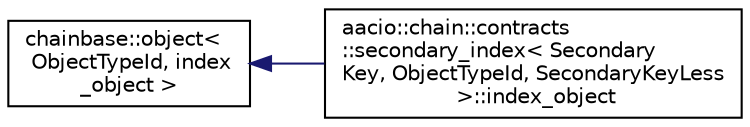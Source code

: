 digraph "Graphical Class Hierarchy"
{
  edge [fontname="Helvetica",fontsize="10",labelfontname="Helvetica",labelfontsize="10"];
  node [fontname="Helvetica",fontsize="10",shape=record];
  rankdir="LR";
  Node0 [label="chainbase::object\<\l ObjectTypeId, index\l_object \>",height=0.2,width=0.4,color="black", fillcolor="white", style="filled",URL="$structchainbase_1_1object.html"];
  Node0 -> Node1 [dir="back",color="midnightblue",fontsize="10",style="solid",fontname="Helvetica"];
  Node1 [label="aacio::chain::contracts\l::secondary_index\< Secondary\lKey, ObjectTypeId, SecondaryKeyLess\l \>::index_object",height=0.2,width=0.4,color="black", fillcolor="white", style="filled",URL="$structaacio_1_1chain_1_1contracts_1_1secondary__index_1_1index__object.html"];
}
